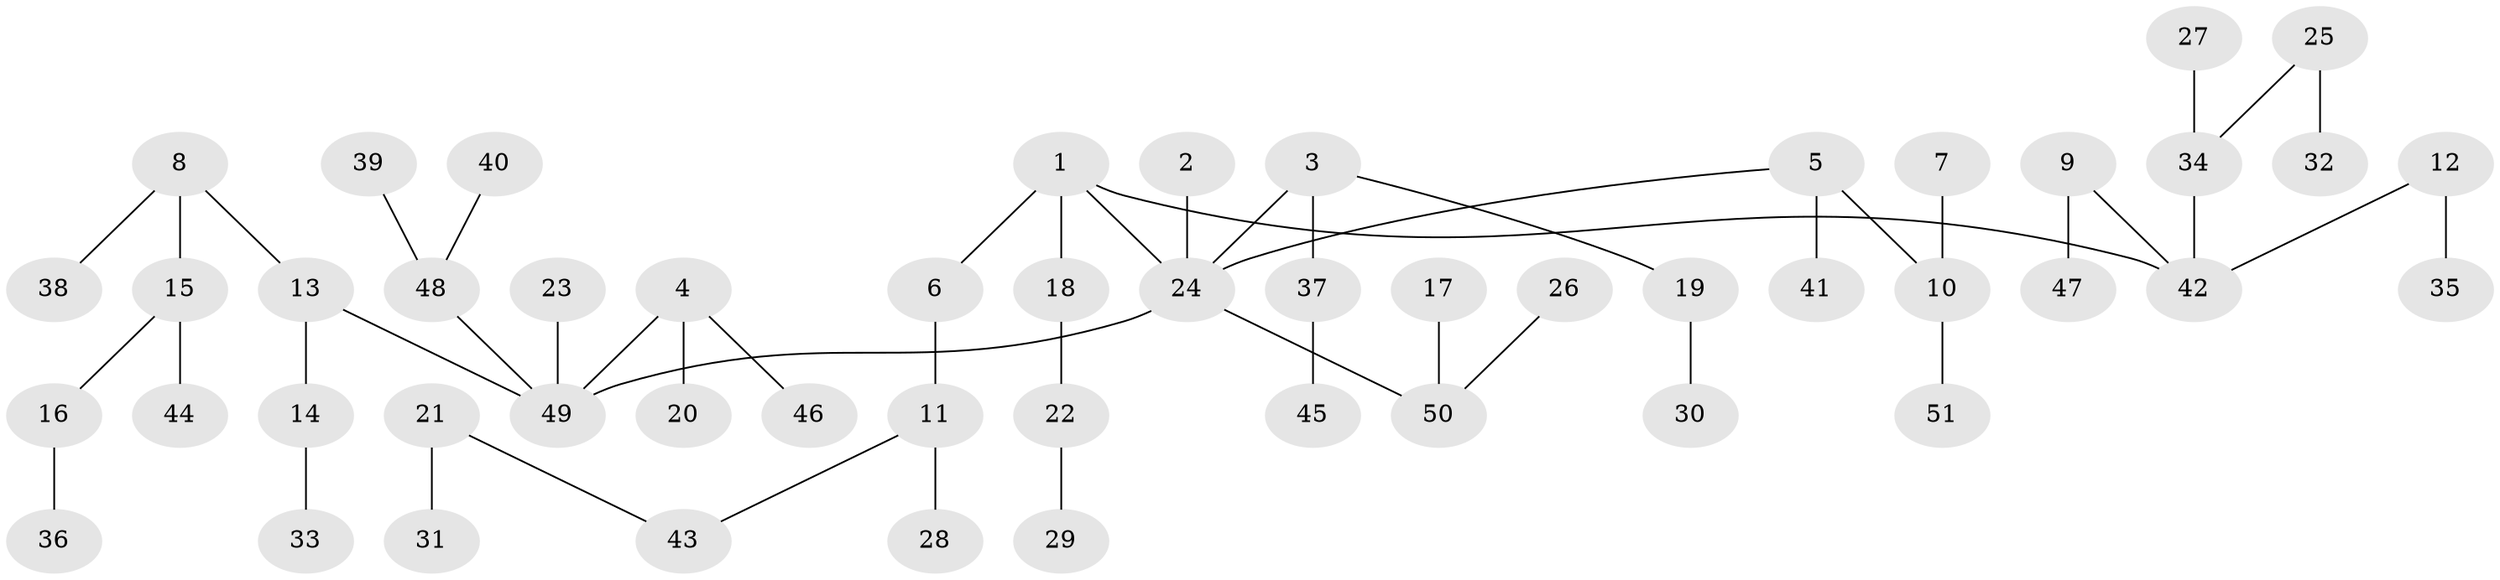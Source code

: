 // original degree distribution, {4: 0.058823529411764705, 7: 0.00980392156862745, 1: 0.4411764705882353, 3: 0.1568627450980392, 5: 0.0196078431372549, 6: 0.00980392156862745, 2: 0.30392156862745096}
// Generated by graph-tools (version 1.1) at 2025/02/03/09/25 03:02:18]
// undirected, 51 vertices, 50 edges
graph export_dot {
graph [start="1"]
  node [color=gray90,style=filled];
  1;
  2;
  3;
  4;
  5;
  6;
  7;
  8;
  9;
  10;
  11;
  12;
  13;
  14;
  15;
  16;
  17;
  18;
  19;
  20;
  21;
  22;
  23;
  24;
  25;
  26;
  27;
  28;
  29;
  30;
  31;
  32;
  33;
  34;
  35;
  36;
  37;
  38;
  39;
  40;
  41;
  42;
  43;
  44;
  45;
  46;
  47;
  48;
  49;
  50;
  51;
  1 -- 6 [weight=1.0];
  1 -- 18 [weight=1.0];
  1 -- 24 [weight=1.0];
  1 -- 42 [weight=1.0];
  2 -- 24 [weight=1.0];
  3 -- 19 [weight=1.0];
  3 -- 24 [weight=1.0];
  3 -- 37 [weight=1.0];
  4 -- 20 [weight=1.0];
  4 -- 46 [weight=1.0];
  4 -- 49 [weight=1.0];
  5 -- 10 [weight=1.0];
  5 -- 24 [weight=1.0];
  5 -- 41 [weight=1.0];
  6 -- 11 [weight=1.0];
  7 -- 10 [weight=1.0];
  8 -- 13 [weight=1.0];
  8 -- 15 [weight=1.0];
  8 -- 38 [weight=1.0];
  9 -- 42 [weight=1.0];
  9 -- 47 [weight=1.0];
  10 -- 51 [weight=1.0];
  11 -- 28 [weight=1.0];
  11 -- 43 [weight=1.0];
  12 -- 35 [weight=1.0];
  12 -- 42 [weight=1.0];
  13 -- 14 [weight=1.0];
  13 -- 49 [weight=1.0];
  14 -- 33 [weight=1.0];
  15 -- 16 [weight=1.0];
  15 -- 44 [weight=1.0];
  16 -- 36 [weight=1.0];
  17 -- 50 [weight=1.0];
  18 -- 22 [weight=1.0];
  19 -- 30 [weight=1.0];
  21 -- 31 [weight=1.0];
  21 -- 43 [weight=1.0];
  22 -- 29 [weight=1.0];
  23 -- 49 [weight=1.0];
  24 -- 49 [weight=1.0];
  24 -- 50 [weight=1.0];
  25 -- 32 [weight=1.0];
  25 -- 34 [weight=1.0];
  26 -- 50 [weight=1.0];
  27 -- 34 [weight=1.0];
  34 -- 42 [weight=1.0];
  37 -- 45 [weight=1.0];
  39 -- 48 [weight=1.0];
  40 -- 48 [weight=1.0];
  48 -- 49 [weight=1.0];
}

